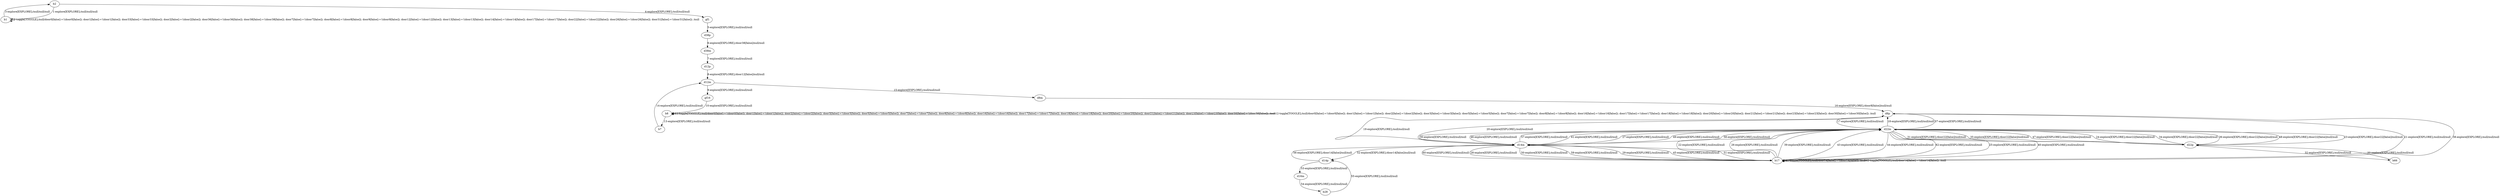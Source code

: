# Total number of goals covered by this test: 4
# b66 --> d22p
# d22m --> d22p
# d22p --> d22m
# d22p --> b66

digraph g {
"b2" -> "b1" [label = "1-explore[EXPLORE];/null/null/null"];
"b1" -> "b1" [label = "2-toggle[TOGGLE];/null/door0[false]:=!(door0[false]); door1[false]:=!(door1[false]); door33[false]:=!(door33[false]); door2[false]:=!(door2[false]); door36[false]:=!(door36[false]); door38[false]:=!(door38[false]); door7[false]:=!(door7[false]); door8[false]:=!(door8[false]); door9[false]:=!(door9[false]); door12[false]:=!(door12[false]); door13[false]:=!(door13[false]); door14[false]:=!(door14[false]); door17[false]:=!(door17[false]); door22[false]:=!(door22[false]); door26[false]:=!(door26[false]); door31[false]:=!(door31[false]); /null"];
"b1" -> "b2" [label = "3-explore[EXPLORE];/null/null/null"];
"b2" -> "gf1" [label = "4-explore[EXPLORE];/null/null/null"];
"gf1" -> "d38p" [label = "5-explore[EXPLORE];/null/null/null"];
"d38p" -> "d38m" [label = "6-explore[EXPLORE];/door38[false]/null/null"];
"d38m" -> "d12p" [label = "7-explore[EXPLORE];/null/null/null"];
"d12p" -> "d12m" [label = "8-explore[EXPLORE];/door12[false]/null/null"];
"d12m" -> "gf16" [label = "9-explore[EXPLORE];/null/null/null"];
"gf16" -> "b8" [label = "10-explore[EXPLORE];/null/null/null"];
"b8" -> "b8" [label = "11-toggle[TOGGLE];/null/door0[false]:=!(door0[false]); door1[false]:=!(door1[false]); door2[false]:=!(door2[false]); door3[false]:=!(door3[false]); door5[false]:=!(door5[false]); door7[false]:=!(door7[false]); door8[false]:=!(door8[false]); door16[false]:=!(door16[false]); door17[false]:=!(door17[false]); door18[false]:=!(door18[false]); door20[false]:=!(door20[false]); door21[false]:=!(door21[false]); door23[false]:=!(door23[false]); door30[false]:=!(door30[false]); /null"];
"b8" -> "b8" [label = "12-toggle[TOGGLE];/null/door0[false]:=!(door0[false]); door1[false]:=!(door1[false]); door2[false]:=!(door2[false]); door3[false]:=!(door3[false]); door5[false]:=!(door5[false]); door7[false]:=!(door7[false]); door8[false]:=!(door8[false]); door16[false]:=!(door16[false]); door17[false]:=!(door17[false]); door18[false]:=!(door18[false]); door20[false]:=!(door20[false]); door21[false]:=!(door21[false]); door23[false]:=!(door23[false]); door30[false]:=!(door30[false]); /null"];
"b8" -> "b7" [label = "13-explore[EXPLORE];/null/null/null"];
"b7" -> "d12m" [label = "14-explore[EXPLORE];/null/null/null"];
"d12m" -> "d8m" [label = "15-explore[EXPLORE];/null/null/null"];
"d8m" -> "d8p" [label = "16-explore[EXPLORE];/door8[false]/null/null"];
"d8p" -> "d22m" [label = "17-explore[EXPLORE];/null/null/null"];
"d22m" -> "d8p" [label = "18-explore[EXPLORE];/null/null/null"];
"d8p" -> "d14m" [label = "19-explore[EXPLORE];/null/null/null"];
"d14m" -> "d8p" [label = "20-explore[EXPLORE];/null/null/null"];
"d8p" -> "b17" [label = "21-explore[EXPLORE];/null/null/null"];
"b17" -> "d22m" [label = "22-explore[EXPLORE];/null/null/null"];
"d22m" -> "d22p" [label = "23-explore[EXPLORE];/door22[false]/null/null"];
"d22p" -> "d22m" [label = "24-explore[EXPLORE];/door22[false]/null/null"];
"d22m" -> "b17" [label = "25-explore[EXPLORE];/null/null/null"];
"b17" -> "d22m" [label = "26-explore[EXPLORE];/null/null/null"];
"d22m" -> "d14m" [label = "27-explore[EXPLORE];/null/null/null"];
"d14m" -> "b17" [label = "28-explore[EXPLORE];/null/null/null"];
"b17" -> "d14m" [label = "29-explore[EXPLORE];/null/null/null"];
"d14m" -> "d22m" [label = "30-explore[EXPLORE];/null/null/null"];
"d22m" -> "d22p" [label = "31-explore[EXPLORE];/door22[false]/null/null"];
"d22p" -> "b66" [label = "32-explore[EXPLORE];/null/null/null"];
"b66" -> "d22p" [label = "33-explore[EXPLORE];/null/null/null"];
"d22p" -> "d22m" [label = "34-explore[EXPLORE];/door22[false]/null/null"];
"d22m" -> "d22p" [label = "35-explore[EXPLORE];/door22[false]/null/null"];
"d22p" -> "d22m" [label = "36-explore[EXPLORE];/door22[false]/null/null"];
"d22m" -> "d8p" [label = "37-explore[EXPLORE];/null/null/null"];
"d8p" -> "b17" [label = "38-explore[EXPLORE];/null/null/null"];
"b17" -> "d22m" [label = "39-explore[EXPLORE];/null/null/null"];
"d22m" -> "b17" [label = "40-explore[EXPLORE];/null/null/null"];
"b17" -> "b17" [label = "41-toggle[TOGGLE];/null/door14[false]:=!(door14[false]); /null"];
"b17" -> "b17" [label = "42-toggle[TOGGLE];/null/door14[false]:=!(door14[false]); /null"];
"b17" -> "d22m" [label = "43-explore[EXPLORE];/null/null/null"];
"d22m" -> "b17" [label = "44-explore[EXPLORE];/null/null/null"];
"b17" -> "d14m" [label = "45-explore[EXPLORE];/null/null/null"];
"d14m" -> "d22m" [label = "46-explore[EXPLORE];/null/null/null"];
"d22m" -> "d22p" [label = "47-explore[EXPLORE];/door22[false]/null/null"];
"d22p" -> "d22m" [label = "48-explore[EXPLORE];/door22[false]/null/null"];
"d22m" -> "d14m" [label = "49-explore[EXPLORE];/null/null/null"];
"d14m" -> "b17" [label = "50-explore[EXPLORE];/null/null/null"];
"b17" -> "d14m" [label = "51-explore[EXPLORE];/null/null/null"];
"d14m" -> "d14p" [label = "52-explore[EXPLORE];/door14[false]/null/null"];
"d14p" -> "d16m" [label = "53-explore[EXPLORE];/null/null/null"];
"d16m" -> "b28" [label = "54-explore[EXPLORE];/null/null/null"];
"b28" -> "d14p" [label = "55-explore[EXPLORE];/null/null/null"];
"d14p" -> "d14m" [label = "56-explore[EXPLORE];/door14[false]/null/null"];
"d14m" -> "d22m" [label = "57-explore[EXPLORE];/null/null/null"];
"d22m" -> "d14m" [label = "58-explore[EXPLORE];/null/null/null"];
"d14m" -> "b17" [label = "59-explore[EXPLORE];/null/null/null"];
"b17" -> "d14m" [label = "60-explore[EXPLORE];/null/null/null"];
"d14m" -> "d22m" [label = "61-explore[EXPLORE];/null/null/null"];
"d22m" -> "b17" [label = "62-explore[EXPLORE];/null/null/null"];
}